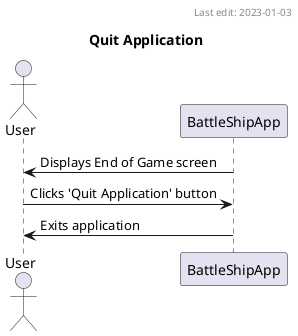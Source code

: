 @startuml
'Author: Hayden Carpenter
'Last Edit: 2023-01-03
title Quit Application
header Last edit: 2023-01-03
actor User
participant BattleShipApp as gui
gui->User:Displays End of Game screen
User->gui:Clicks 'Quit Application' button
gui->User:Exits application